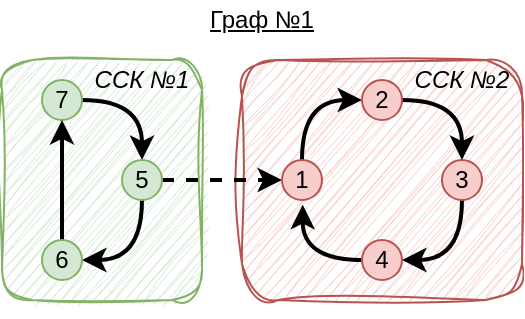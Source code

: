 <mxfile version="22.0.2" type="device">
  <diagram name="Page-1" id="-7AWtawLxKg1P4PGVnw4">
    <mxGraphModel dx="461" dy="316" grid="1" gridSize="10" guides="1" tooltips="1" connect="1" arrows="1" fold="1" page="1" pageScale="1" pageWidth="850" pageHeight="1100" math="0" shadow="0">
      <root>
        <mxCell id="0" />
        <mxCell id="1" parent="0" />
        <mxCell id="9FpSpDOvrF0hn_RSzjRW-24" value="" style="rounded=1;whiteSpace=wrap;html=1;fillColor=#f8cecc;strokeColor=#b85450;shadow=0;glass=0;sketch=1;curveFitting=1;jiggle=2;" parent="1" vertex="1">
          <mxGeometry x="130" y="30" width="140" height="120" as="geometry" />
        </mxCell>
        <mxCell id="9FpSpDOvrF0hn_RSzjRW-18" value="" style="whiteSpace=wrap;html=1;fillColor=#d5e8d4;strokeColor=#82b366;rounded=1;glass=0;shadow=0;sketch=1;curveFitting=1;jiggle=2;" parent="1" vertex="1">
          <mxGeometry x="10" y="30" width="100" height="120" as="geometry" />
        </mxCell>
        <mxCell id="9FpSpDOvrF0hn_RSzjRW-10" style="edgeStyle=orthogonalEdgeStyle;orthogonalLoop=1;jettySize=auto;html=1;exitX=0.5;exitY=1;exitDx=0;exitDy=0;entryX=1;entryY=0.5;entryDx=0;entryDy=0;curved=1;strokeWidth=2;" parent="1" source="9FpSpDOvrF0hn_RSzjRW-1" target="9FpSpDOvrF0hn_RSzjRW-7" edge="1">
          <mxGeometry relative="1" as="geometry" />
        </mxCell>
        <mxCell id="9FpSpDOvrF0hn_RSzjRW-1" value="3" style="ellipse;whiteSpace=wrap;html=1;aspect=fixed;fillColor=#f8cecc;strokeColor=#b85450;" parent="1" vertex="1">
          <mxGeometry x="230" y="80" width="20" height="20" as="geometry" />
        </mxCell>
        <mxCell id="9FpSpDOvrF0hn_RSzjRW-22" style="edgeStyle=orthogonalEdgeStyle;orthogonalLoop=1;jettySize=auto;html=1;exitX=1;exitY=0.5;exitDx=0;exitDy=0;entryX=0.5;entryY=0;entryDx=0;entryDy=0;curved=1;strokeWidth=2;" parent="1" source="9FpSpDOvrF0hn_RSzjRW-2" target="9FpSpDOvrF0hn_RSzjRW-3" edge="1">
          <mxGeometry relative="1" as="geometry" />
        </mxCell>
        <mxCell id="9FpSpDOvrF0hn_RSzjRW-2" value="7" style="ellipse;whiteSpace=wrap;html=1;aspect=fixed;fillColor=#d5e8d4;strokeColor=#82b366;" parent="1" vertex="1">
          <mxGeometry x="30" y="40" width="20" height="20" as="geometry" />
        </mxCell>
        <mxCell id="9FpSpDOvrF0hn_RSzjRW-14" style="edgeStyle=orthogonalEdgeStyle;rounded=0;orthogonalLoop=1;jettySize=auto;html=1;entryX=0;entryY=0.5;entryDx=0;entryDy=0;strokeWidth=2;dashed=1;" parent="1" source="9FpSpDOvrF0hn_RSzjRW-3" target="9FpSpDOvrF0hn_RSzjRW-5" edge="1">
          <mxGeometry relative="1" as="geometry" />
        </mxCell>
        <mxCell id="9FpSpDOvrF0hn_RSzjRW-15" style="edgeStyle=orthogonalEdgeStyle;orthogonalLoop=1;jettySize=auto;html=1;exitX=0.5;exitY=1;exitDx=0;exitDy=0;entryX=1;entryY=0.5;entryDx=0;entryDy=0;curved=1;strokeWidth=2;" parent="1" source="9FpSpDOvrF0hn_RSzjRW-3" target="9FpSpDOvrF0hn_RSzjRW-4" edge="1">
          <mxGeometry relative="1" as="geometry" />
        </mxCell>
        <mxCell id="9FpSpDOvrF0hn_RSzjRW-3" value="5" style="ellipse;whiteSpace=wrap;html=1;aspect=fixed;fillColor=#d5e8d4;strokeColor=#82b366;" parent="1" vertex="1">
          <mxGeometry x="70" y="80" width="20" height="20" as="geometry" />
        </mxCell>
        <mxCell id="9FpSpDOvrF0hn_RSzjRW-16" style="edgeStyle=orthogonalEdgeStyle;rounded=0;orthogonalLoop=1;jettySize=auto;html=1;exitX=0.5;exitY=0;exitDx=0;exitDy=0;entryX=0.5;entryY=1;entryDx=0;entryDy=0;strokeWidth=2;" parent="1" source="9FpSpDOvrF0hn_RSzjRW-4" target="9FpSpDOvrF0hn_RSzjRW-2" edge="1">
          <mxGeometry relative="1" as="geometry" />
        </mxCell>
        <mxCell id="9FpSpDOvrF0hn_RSzjRW-4" value="6" style="ellipse;whiteSpace=wrap;html=1;aspect=fixed;fillColor=#d5e8d4;strokeColor=#82b366;" parent="1" vertex="1">
          <mxGeometry x="30" y="120" width="20" height="20" as="geometry" />
        </mxCell>
        <mxCell id="9FpSpDOvrF0hn_RSzjRW-13" style="edgeStyle=orthogonalEdgeStyle;orthogonalLoop=1;jettySize=auto;html=1;exitX=0.5;exitY=0;exitDx=0;exitDy=0;entryX=0;entryY=0.5;entryDx=0;entryDy=0;curved=1;strokeWidth=2;" parent="1" source="9FpSpDOvrF0hn_RSzjRW-5" target="9FpSpDOvrF0hn_RSzjRW-6" edge="1">
          <mxGeometry relative="1" as="geometry" />
        </mxCell>
        <mxCell id="9FpSpDOvrF0hn_RSzjRW-5" value="1" style="ellipse;whiteSpace=wrap;html=1;aspect=fixed;fillColor=#f8cecc;strokeColor=#b85450;" parent="1" vertex="1">
          <mxGeometry x="150" y="80" width="20" height="20" as="geometry" />
        </mxCell>
        <mxCell id="9FpSpDOvrF0hn_RSzjRW-9" style="edgeStyle=orthogonalEdgeStyle;orthogonalLoop=1;jettySize=auto;html=1;exitX=1;exitY=0.5;exitDx=0;exitDy=0;entryX=0.5;entryY=0;entryDx=0;entryDy=0;curved=1;strokeWidth=2;" parent="1" source="9FpSpDOvrF0hn_RSzjRW-6" target="9FpSpDOvrF0hn_RSzjRW-1" edge="1">
          <mxGeometry relative="1" as="geometry" />
        </mxCell>
        <mxCell id="9FpSpDOvrF0hn_RSzjRW-6" value="2" style="ellipse;whiteSpace=wrap;html=1;aspect=fixed;fillColor=#f8cecc;strokeColor=#b85450;" parent="1" vertex="1">
          <mxGeometry x="190" y="40" width="20" height="20" as="geometry" />
        </mxCell>
        <mxCell id="9FpSpDOvrF0hn_RSzjRW-11" style="edgeStyle=orthogonalEdgeStyle;orthogonalLoop=1;jettySize=auto;html=1;exitX=0;exitY=0.5;exitDx=0;exitDy=0;entryX=0.517;entryY=1.118;entryDx=0;entryDy=0;curved=1;entryPerimeter=0;strokeWidth=2;" parent="1" source="9FpSpDOvrF0hn_RSzjRW-7" target="9FpSpDOvrF0hn_RSzjRW-5" edge="1">
          <mxGeometry relative="1" as="geometry" />
        </mxCell>
        <mxCell id="9FpSpDOvrF0hn_RSzjRW-7" value="4" style="ellipse;whiteSpace=wrap;html=1;aspect=fixed;fillColor=#f8cecc;strokeColor=#b85450;" parent="1" vertex="1">
          <mxGeometry x="190" y="120" width="20" height="20" as="geometry" />
        </mxCell>
        <mxCell id="9FpSpDOvrF0hn_RSzjRW-20" style="edgeStyle=orthogonalEdgeStyle;rounded=0;orthogonalLoop=1;jettySize=auto;html=1;exitX=0.5;exitY=1;exitDx=0;exitDy=0;" parent="1" source="9FpSpDOvrF0hn_RSzjRW-18" target="9FpSpDOvrF0hn_RSzjRW-18" edge="1">
          <mxGeometry relative="1" as="geometry" />
        </mxCell>
        <mxCell id="9FpSpDOvrF0hn_RSzjRW-25" value="ССК №1" style="text;html=1;strokeColor=none;fillColor=none;align=center;verticalAlign=middle;whiteSpace=wrap;rounded=0;glass=0;shadow=0;strokeWidth=1;fontStyle=2;labelBackgroundColor=none;labelBorderColor=none;" parent="1" vertex="1">
          <mxGeometry x="50" y="30" width="60" height="20" as="geometry" />
        </mxCell>
        <mxCell id="9FpSpDOvrF0hn_RSzjRW-26" value="ССК №2" style="text;html=1;strokeColor=none;fillColor=none;align=center;verticalAlign=middle;whiteSpace=wrap;rounded=0;fontStyle=2" parent="1" vertex="1">
          <mxGeometry x="210" y="30" width="60" height="20" as="geometry" />
        </mxCell>
        <mxCell id="9FpSpDOvrF0hn_RSzjRW-27" value="Граф №1" style="text;html=1;strokeColor=none;fillColor=none;align=center;verticalAlign=middle;whiteSpace=wrap;rounded=0;fontStyle=4" parent="1" vertex="1">
          <mxGeometry x="110" width="60" height="20" as="geometry" />
        </mxCell>
      </root>
    </mxGraphModel>
  </diagram>
</mxfile>
